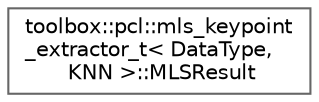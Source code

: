 digraph "Graphical Class Hierarchy"
{
 // LATEX_PDF_SIZE
  bgcolor="transparent";
  edge [fontname=Helvetica,fontsize=10,labelfontname=Helvetica,labelfontsize=10];
  node [fontname=Helvetica,fontsize=10,shape=box,height=0.2,width=0.4];
  rankdir="LR";
  Node0 [id="Node000000",label="toolbox::pcl::mls_keypoint\l_extractor_t\< DataType,\l KNN \>::MLSResult",height=0.2,width=0.4,color="grey40", fillcolor="white", style="filled",URL="$structtoolbox_1_1pcl_1_1mls__keypoint__extractor__t_1_1_m_l_s_result.html",tooltip=" "];
}
